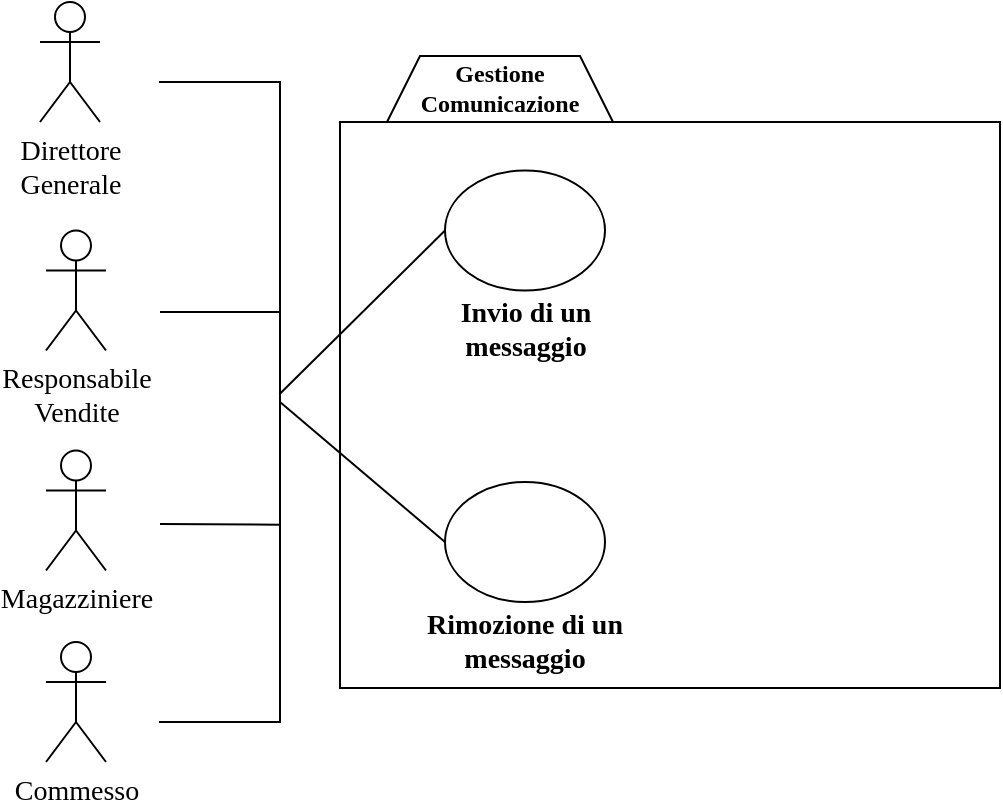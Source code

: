 <mxfile version="13.10.4" type="github">
  <diagram id="hD4C5bxfyfLzLa1kKDgC" name="Page-1">
    <mxGraphModel dx="1385" dy="668" grid="1" gridSize="10" guides="1" tooltips="1" connect="1" arrows="1" fold="1" page="1" pageScale="1" pageWidth="827" pageHeight="1169" math="0" shadow="0">
      <root>
        <mxCell id="0" />
        <mxCell id="1" parent="0" />
        <mxCell id="BfwDmTYmc0AjF_H57sgV-2" value="" style="shape=hexagon;perimeter=hexagonPerimeter2;whiteSpace=wrap;html=1;fixedSize=1;" parent="1" vertex="1">
          <mxGeometry x="250" y="87" width="120" height="80" as="geometry" />
        </mxCell>
        <mxCell id="BfwDmTYmc0AjF_H57sgV-3" value="&lt;div&gt;&lt;font style=&quot;font-size: 14px&quot; face=&quot;Times New Roman&quot;&gt;Direttore&lt;/font&gt;&lt;/div&gt;&lt;div&gt;&lt;font style=&quot;font-size: 14px&quot; face=&quot;Times New Roman&quot;&gt;Generale&lt;br&gt;&lt;/font&gt;&lt;/div&gt;" style="shape=umlActor;verticalLabelPosition=bottom;verticalAlign=top;html=1;outlineConnect=0;" parent="1" vertex="1">
          <mxGeometry x="80" y="60" width="30" height="60" as="geometry" />
        </mxCell>
        <mxCell id="BfwDmTYmc0AjF_H57sgV-4" value="&lt;div&gt;&lt;font style=&quot;font-size: 14px&quot; face=&quot;Times New Roman&quot;&gt;Responsabile&lt;/font&gt;&lt;/div&gt;&lt;div&gt;&lt;font style=&quot;font-size: 14px&quot; face=&quot;Times New Roman&quot;&gt;Vendite&lt;br&gt;&lt;/font&gt;&lt;/div&gt;" style="shape=umlActor;verticalLabelPosition=bottom;verticalAlign=top;html=1;outlineConnect=0;" parent="1" vertex="1">
          <mxGeometry x="83" y="174.25" width="30" height="60" as="geometry" />
        </mxCell>
        <mxCell id="BfwDmTYmc0AjF_H57sgV-5" value="&lt;font style=&quot;font-size: 14px&quot; face=&quot;Times New Roman&quot;&gt;Magazziniere&lt;/font&gt;" style="shape=umlActor;verticalLabelPosition=bottom;verticalAlign=top;html=1;outlineConnect=0;" parent="1" vertex="1">
          <mxGeometry x="83" y="284.25" width="30" height="60" as="geometry" />
        </mxCell>
        <mxCell id="BfwDmTYmc0AjF_H57sgV-6" value="&lt;font style=&quot;font-size: 14px&quot; face=&quot;Times New Roman&quot;&gt;Commesso&lt;/font&gt;" style="shape=umlActor;verticalLabelPosition=bottom;verticalAlign=top;html=1;outlineConnect=0;" parent="1" vertex="1">
          <mxGeometry x="83" y="380" width="30" height="60" as="geometry" />
        </mxCell>
        <mxCell id="BfwDmTYmc0AjF_H57sgV-7" value="" style="rounded=0;whiteSpace=wrap;html=1;" parent="1" vertex="1">
          <mxGeometry x="230" y="120" width="330" height="283" as="geometry" />
        </mxCell>
        <mxCell id="BfwDmTYmc0AjF_H57sgV-8" value="&lt;div&gt;&lt;br&gt;&lt;/div&gt;&lt;div&gt;&lt;br&gt;&lt;/div&gt;&lt;div&gt;&lt;br&gt;&lt;/div&gt;&lt;div&gt;&lt;br&gt;&lt;/div&gt;&lt;div&gt;&lt;br&gt;&lt;/div&gt;&lt;div&gt;&lt;br&gt;&lt;/div&gt;" style="ellipse;whiteSpace=wrap;html=1;" parent="1" vertex="1">
          <mxGeometry x="282.5" y="144.25" width="80" height="60" as="geometry" />
        </mxCell>
        <mxCell id="BfwDmTYmc0AjF_H57sgV-9" value="&lt;div&gt;&lt;font face=&quot;Times New Roman&quot;&gt;&lt;span style=&quot;font-size: 14px&quot;&gt;&lt;b&gt;Invio di un messaggio&lt;/b&gt;&lt;/span&gt;&lt;/font&gt;&lt;/div&gt;" style="text;html=1;strokeColor=none;fillColor=none;align=center;verticalAlign=middle;whiteSpace=wrap;rounded=0;" parent="1" vertex="1">
          <mxGeometry x="257.5" y="214.25" width="130" height="20" as="geometry" />
        </mxCell>
        <mxCell id="BfwDmTYmc0AjF_H57sgV-10" value="&lt;div&gt;&lt;br&gt;&lt;/div&gt;&lt;div&gt;&lt;br&gt;&lt;/div&gt;&lt;div&gt;&lt;br&gt;&lt;/div&gt;&lt;div&gt;&lt;br&gt;&lt;/div&gt;&lt;div&gt;&lt;br&gt;&lt;/div&gt;&lt;div&gt;&lt;br&gt;&lt;/div&gt;" style="ellipse;whiteSpace=wrap;html=1;" parent="1" vertex="1">
          <mxGeometry x="282.5" y="300" width="80" height="60" as="geometry" />
        </mxCell>
        <mxCell id="BfwDmTYmc0AjF_H57sgV-11" value="&lt;div&gt;&lt;font face=&quot;Times New Roman&quot;&gt;&lt;span style=&quot;font-size: 14px&quot;&gt;&lt;b&gt;Rimozione di un messaggio&lt;/b&gt;&lt;/span&gt;&lt;/font&gt;&lt;/div&gt;" style="text;html=1;strokeColor=none;fillColor=none;align=center;verticalAlign=middle;whiteSpace=wrap;rounded=0;" parent="1" vertex="1">
          <mxGeometry x="250" y="370" width="145" height="20" as="geometry" />
        </mxCell>
        <mxCell id="BfwDmTYmc0AjF_H57sgV-12" value="" style="shape=partialRectangle;whiteSpace=wrap;html=1;bottom=1;right=1;left=1;top=0;fillColor=none;routingCenterX=-0.5;rotation=-90;" parent="1" vertex="1">
          <mxGeometry x="10" y="230" width="320" height="60" as="geometry" />
        </mxCell>
        <mxCell id="BfwDmTYmc0AjF_H57sgV-13" value="" style="endArrow=none;html=1;" parent="1" edge="1">
          <mxGeometry width="50" height="50" relative="1" as="geometry">
            <mxPoint x="140" y="215" as="sourcePoint" />
            <mxPoint x="200" y="215" as="targetPoint" />
          </mxGeometry>
        </mxCell>
        <mxCell id="BfwDmTYmc0AjF_H57sgV-14" value="" style="endArrow=none;html=1;" parent="1" edge="1">
          <mxGeometry width="50" height="50" relative="1" as="geometry">
            <mxPoint x="140" y="321" as="sourcePoint" />
            <mxPoint x="200" y="321.32" as="targetPoint" />
          </mxGeometry>
        </mxCell>
        <mxCell id="BfwDmTYmc0AjF_H57sgV-15" value="&lt;div&gt;&lt;font face=&quot;Times New Roman&quot;&gt;&lt;b&gt;Gestione&lt;/b&gt;&lt;/font&gt;&lt;/div&gt;&lt;div&gt;&lt;font face=&quot;Times New Roman&quot;&gt;&lt;b&gt;Comunicazione&lt;/b&gt;&lt;/font&gt;&lt;/div&gt;" style="text;html=1;strokeColor=none;fillColor=none;align=center;verticalAlign=middle;whiteSpace=wrap;rounded=0;" parent="1" vertex="1">
          <mxGeometry x="290" y="93" width="40" height="20" as="geometry" />
        </mxCell>
        <mxCell id="BfwDmTYmc0AjF_H57sgV-17" value="" style="endArrow=none;html=1;entryX=0;entryY=0.5;entryDx=0;entryDy=0;exitX=0.512;exitY=0.995;exitDx=0;exitDy=0;exitPerimeter=0;" parent="1" source="BfwDmTYmc0AjF_H57sgV-12" target="BfwDmTYmc0AjF_H57sgV-8" edge="1">
          <mxGeometry width="50" height="50" relative="1" as="geometry">
            <mxPoint x="280" y="310" as="sourcePoint" />
            <mxPoint x="255" y="256.25" as="targetPoint" />
          </mxGeometry>
        </mxCell>
        <mxCell id="BfwDmTYmc0AjF_H57sgV-18" value="" style="endArrow=none;html=1;entryX=0;entryY=0.5;entryDx=0;entryDy=0;exitX=0.5;exitY=1;exitDx=0;exitDy=0;" parent="1" source="BfwDmTYmc0AjF_H57sgV-12" target="BfwDmTYmc0AjF_H57sgV-10" edge="1">
          <mxGeometry width="50" height="50" relative="1" as="geometry">
            <mxPoint x="209.7" y="266.16" as="sourcePoint" />
            <mxPoint x="325" y="190" as="targetPoint" />
          </mxGeometry>
        </mxCell>
      </root>
    </mxGraphModel>
  </diagram>
</mxfile>
